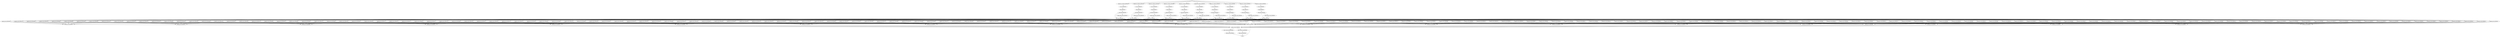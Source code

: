 strict digraph {
alignment_to_reference_ID0000001 [size=10000000];
sort_sam_ID0000002 [size=10000000];
dedup_ID0000003 [size=10000000];
add_replace_ID0000004 [size=10000000];
realign_target_creator_ID0000005 [size=10000000];
indel_realign_ID0000006 [size=10000000];
haplotype_caller_ID0000007 [size=10000000];
haplotype_caller_ID0000008 [size=10000000];
haplotype_caller_ID0000009 [size=10000000];
haplotype_caller_ID0000010 [size=10000000];
haplotype_caller_ID0000011 [size=10000000];
haplotype_caller_ID0000012 [size=10000000];
haplotype_caller_ID0000013 [size=10000000];
haplotype_caller_ID0000014 [size=10000000];
haplotype_caller_ID0000015 [size=10000000];
haplotype_caller_ID0000016 [size=10000000];
haplotype_caller_ID0000017 [size=10000000];
haplotype_caller_ID0000018 [size=10000000];
haplotype_caller_ID0000019 [size=10000000];
haplotype_caller_ID0000020 [size=10000000];
haplotype_caller_ID0000021 [size=10000000];
haplotype_caller_ID0000022 [size=10000000];
haplotype_caller_ID0000023 [size=10000000];
haplotype_caller_ID0000024 [size=10000000];
haplotype_caller_ID0000025 [size=10000000];
haplotype_caller_ID0000026 [size=10000000];
alignment_to_reference_ID0000027 [size=10000000];
sort_sam_ID0000028 [size=10000000];
dedup_ID0000029 [size=10000000];
add_replace_ID0000030 [size=10000000];
realign_target_creator_ID0000031 [size=10000000];
indel_realign_ID0000032 [size=10000000];
haplotype_caller_ID0000033 [size=10000000];
haplotype_caller_ID0000034 [size=10000000];
haplotype_caller_ID0000035 [size=10000000];
haplotype_caller_ID0000036 [size=10000000];
haplotype_caller_ID0000037 [size=10000000];
haplotype_caller_ID0000038 [size=10000000];
haplotype_caller_ID0000039 [size=10000000];
haplotype_caller_ID0000040 [size=10000000];
haplotype_caller_ID0000041 [size=10000000];
haplotype_caller_ID0000042 [size=10000000];
haplotype_caller_ID0000043 [size=10000000];
haplotype_caller_ID0000044 [size=10000000];
haplotype_caller_ID0000045 [size=10000000];
haplotype_caller_ID0000046 [size=10000000];
haplotype_caller_ID0000047 [size=10000000];
haplotype_caller_ID0000048 [size=10000000];
haplotype_caller_ID0000049 [size=10000000];
haplotype_caller_ID0000050 [size=10000000];
haplotype_caller_ID0000051 [size=10000000];
haplotype_caller_ID0000052 [size=10000000];
alignment_to_reference_ID0000053 [size=10000000];
sort_sam_ID0000054 [size=10000000];
dedup_ID0000055 [size=10000000];
add_replace_ID0000056 [size=10000000];
realign_target_creator_ID0000057 [size=10000000];
indel_realign_ID0000058 [size=10000000];
haplotype_caller_ID0000059 [size=10000000];
haplotype_caller_ID0000060 [size=10000000];
haplotype_caller_ID0000061 [size=10000000];
haplotype_caller_ID0000062 [size=10000000];
haplotype_caller_ID0000063 [size=10000000];
haplotype_caller_ID0000064 [size=10000000];
haplotype_caller_ID0000065 [size=10000000];
haplotype_caller_ID0000066 [size=10000000];
haplotype_caller_ID0000067 [size=10000000];
haplotype_caller_ID0000068 [size=10000000];
haplotype_caller_ID0000069 [size=10000000];
haplotype_caller_ID0000070 [size=10000000];
haplotype_caller_ID0000071 [size=10000000];
haplotype_caller_ID0000072 [size=10000000];
haplotype_caller_ID0000073 [size=10000000];
haplotype_caller_ID0000074 [size=10000000];
haplotype_caller_ID0000075 [size=10000000];
haplotype_caller_ID0000076 [size=10000000];
haplotype_caller_ID0000077 [size=10000000];
haplotype_caller_ID0000078 [size=10000000];
alignment_to_reference_ID0000079 [size=10000000];
sort_sam_ID0000080 [size=10000000];
dedup_ID0000081 [size=10000000];
add_replace_ID0000082 [size=10000000];
realign_target_creator_ID0000083 [size=10000000];
indel_realign_ID0000084 [size=10000000];
haplotype_caller_ID0000085 [size=10000000];
haplotype_caller_ID0000086 [size=10000000];
haplotype_caller_ID0000087 [size=10000000];
haplotype_caller_ID0000088 [size=10000000];
haplotype_caller_ID0000089 [size=10000000];
haplotype_caller_ID0000090 [size=10000000];
haplotype_caller_ID0000091 [size=10000000];
haplotype_caller_ID0000092 [size=10000000];
haplotype_caller_ID0000093 [size=10000000];
haplotype_caller_ID0000094 [size=10000000];
haplotype_caller_ID0000095 [size=10000000];
haplotype_caller_ID0000096 [size=10000000];
haplotype_caller_ID0000097 [size=10000000];
haplotype_caller_ID0000098 [size=10000000];
haplotype_caller_ID0000099 [size=10000000];
haplotype_caller_ID0000100 [size=10000000];
haplotype_caller_ID0000101 [size=10000000];
haplotype_caller_ID0000102 [size=10000000];
haplotype_caller_ID0000103 [size=10000000];
haplotype_caller_ID0000104 [size=10000000];
alignment_to_reference_ID0000105 [size=10000000];
sort_sam_ID0000106 [size=10000000];
dedup_ID0000107 [size=10000000];
add_replace_ID0000108 [size=10000000];
realign_target_creator_ID0000109 [size=10000000];
indel_realign_ID0000110 [size=10000000];
haplotype_caller_ID0000111 [size=10000000];
haplotype_caller_ID0000112 [size=10000000];
haplotype_caller_ID0000113 [size=10000000];
haplotype_caller_ID0000114 [size=10000000];
haplotype_caller_ID0000115 [size=10000000];
haplotype_caller_ID0000116 [size=10000000];
haplotype_caller_ID0000117 [size=10000000];
haplotype_caller_ID0000118 [size=10000000];
haplotype_caller_ID0000119 [size=10000000];
haplotype_caller_ID0000120 [size=10000000];
haplotype_caller_ID0000121 [size=10000000];
haplotype_caller_ID0000122 [size=10000000];
haplotype_caller_ID0000123 [size=10000000];
haplotype_caller_ID0000124 [size=10000000];
haplotype_caller_ID0000125 [size=10000000];
haplotype_caller_ID0000126 [size=10000000];
haplotype_caller_ID0000127 [size=10000000];
haplotype_caller_ID0000128 [size=10000000];
haplotype_caller_ID0000129 [size=10000000];
haplotype_caller_ID0000130 [size=10000000];
alignment_to_reference_ID0000131 [size=10000000];
sort_sam_ID0000132 [size=10000000];
dedup_ID0000133 [size=10000000];
add_replace_ID0000134 [size=10000000];
realign_target_creator_ID0000135 [size=10000000];
indel_realign_ID0000136 [size=10000000];
haplotype_caller_ID0000137 [size=10000000];
haplotype_caller_ID0000138 [size=10000000];
haplotype_caller_ID0000139 [size=10000000];
haplotype_caller_ID0000140 [size=10000000];
haplotype_caller_ID0000141 [size=10000000];
haplotype_caller_ID0000142 [size=10000000];
haplotype_caller_ID0000143 [size=10000000];
haplotype_caller_ID0000144 [size=10000000];
haplotype_caller_ID0000145 [size=10000000];
haplotype_caller_ID0000146 [size=10000000];
haplotype_caller_ID0000147 [size=10000000];
haplotype_caller_ID0000148 [size=10000000];
haplotype_caller_ID0000149 [size=10000000];
haplotype_caller_ID0000150 [size=10000000];
haplotype_caller_ID0000151 [size=10000000];
haplotype_caller_ID0000152 [size=10000000];
haplotype_caller_ID0000153 [size=10000000];
haplotype_caller_ID0000154 [size=10000000];
haplotype_caller_ID0000155 [size=10000000];
haplotype_caller_ID0000156 [size=10000000];
alignment_to_reference_ID0000157 [size=10000000];
sort_sam_ID0000158 [size=10000000];
dedup_ID0000159 [size=10000000];
add_replace_ID0000160 [size=10000000];
realign_target_creator_ID0000161 [size=10000000];
indel_realign_ID0000162 [size=10000000];
haplotype_caller_ID0000163 [size=10000000];
haplotype_caller_ID0000164 [size=10000000];
haplotype_caller_ID0000165 [size=10000000];
haplotype_caller_ID0000166 [size=10000000];
haplotype_caller_ID0000167 [size=10000000];
haplotype_caller_ID0000168 [size=10000000];
haplotype_caller_ID0000169 [size=10000000];
haplotype_caller_ID0000170 [size=10000000];
haplotype_caller_ID0000171 [size=10000000];
haplotype_caller_ID0000172 [size=10000000];
haplotype_caller_ID0000173 [size=10000000];
haplotype_caller_ID0000174 [size=10000000];
haplotype_caller_ID0000175 [size=10000000];
haplotype_caller_ID0000176 [size=10000000];
haplotype_caller_ID0000177 [size=10000000];
haplotype_caller_ID0000178 [size=10000000];
haplotype_caller_ID0000179 [size=10000000];
haplotype_caller_ID0000180 [size=10000000];
haplotype_caller_ID0000181 [size=10000000];
haplotype_caller_ID0000182 [size=10000000];
alignment_to_reference_ID0000183 [size=10000000];
sort_sam_ID0000184 [size=10000000];
dedup_ID0000185 [size=10000000];
add_replace_ID0000186 [size=10000000];
realign_target_creator_ID0000187 [size=10000000];
indel_realign_ID0000188 [size=10000000];
haplotype_caller_ID0000189 [size=10000000];
haplotype_caller_ID0000190 [size=10000000];
haplotype_caller_ID0000191 [size=10000000];
haplotype_caller_ID0000192 [size=10000000];
haplotype_caller_ID0000193 [size=10000000];
haplotype_caller_ID0000194 [size=10000000];
haplotype_caller_ID0000195 [size=10000000];
haplotype_caller_ID0000196 [size=10000000];
haplotype_caller_ID0000197 [size=10000000];
haplotype_caller_ID0000198 [size=10000000];
haplotype_caller_ID0000199 [size=10000000];
haplotype_caller_ID0000200 [size=10000000];
haplotype_caller_ID0000201 [size=10000000];
haplotype_caller_ID0000202 [size=10000000];
haplotype_caller_ID0000203 [size=10000000];
haplotype_caller_ID0000204 [size=10000000];
haplotype_caller_ID0000205 [size=10000000];
haplotype_caller_ID0000206 [size=10000000];
haplotype_caller_ID0000207 [size=10000000];
haplotype_caller_ID0000208 [size=10000000];
alignment_to_reference_ID0000209 [size=10000000];
sort_sam_ID0000210 [size=10000000];
dedup_ID0000211 [size=10000000];
add_replace_ID0000212 [size=10000000];
realign_target_creator_ID0000213 [size=10000000];
indel_realign_ID0000214 [size=10000000];
haplotype_caller_ID0000215 [size=10000000];
haplotype_caller_ID0000216 [size=10000000];
haplotype_caller_ID0000217 [size=10000000];
haplotype_caller_ID0000218 [size=10000000];
haplotype_caller_ID0000219 [size=10000000];
haplotype_caller_ID0000220 [size=10000000];
haplotype_caller_ID0000221 [size=10000000];
haplotype_caller_ID0000222 [size=10000000];
haplotype_caller_ID0000223 [size=10000000];
haplotype_caller_ID0000224 [size=10000000];
haplotype_caller_ID0000225 [size=10000000];
haplotype_caller_ID0000226 [size=10000000];
haplotype_caller_ID0000227 [size=10000000];
haplotype_caller_ID0000228 [size=10000000];
haplotype_caller_ID0000229 [size=10000000];
haplotype_caller_ID0000230 [size=10000000];
haplotype_caller_ID0000231 [size=10000000];
haplotype_caller_ID0000232 [size=10000000];
haplotype_caller_ID0000233 [size=10000000];
haplotype_caller_ID0000234 [size=10000000];
alignment_to_reference_ID0000235 [size=10000000];
sort_sam_ID0000236 [size=10000000];
dedup_ID0000237 [size=10000000];
add_replace_ID0000238 [size=10000000];
realign_target_creator_ID0000239 [size=10000000];
indel_realign_ID0000240 [size=10000000];
haplotype_caller_ID0000241 [size=10000000];
haplotype_caller_ID0000242 [size=10000000];
haplotype_caller_ID0000243 [size=10000000];
haplotype_caller_ID0000244 [size=10000000];
haplotype_caller_ID0000245 [size=10000000];
haplotype_caller_ID0000246 [size=10000000];
haplotype_caller_ID0000247 [size=10000000];
haplotype_caller_ID0000248 [size=10000000];
haplotype_caller_ID0000249 [size=10000000];
haplotype_caller_ID0000250 [size=10000000];
haplotype_caller_ID0000251 [size=10000000];
haplotype_caller_ID0000252 [size=10000000];
haplotype_caller_ID0000253 [size=10000000];
haplotype_caller_ID0000254 [size=10000000];
haplotype_caller_ID0000255 [size=10000000];
haplotype_caller_ID0000256 [size=10000000];
haplotype_caller_ID0000257 [size=10000000];
haplotype_caller_ID0000258 [size=10000000];
haplotype_caller_ID0000259 [size=10000000];
haplotype_caller_ID0000260 [size=10000000];
merge_gcvf_ID0000261 [size=10000000];
genotype_gvcfs_ID0000262 [size=10000000];
genotype_gvcfs_ID0000263 [size=10000000];
genotype_gvcfs_ID0000264 [size=10000000];
genotype_gvcfs_ID0000265 [size=10000000];
genotype_gvcfs_ID0000266 [size=10000000];
genotype_gvcfs_ID0000267 [size=10000000];
genotype_gvcfs_ID0000268 [size=10000000];
genotype_gvcfs_ID0000269 [size=10000000];
genotype_gvcfs_ID0000270 [size=10000000];
genotype_gvcfs_ID0000271 [size=10000000];
genotype_gvcfs_ID0000272 [size=10000000];
genotype_gvcfs_ID0000273 [size=10000000];
genotype_gvcfs_ID0000274 [size=10000000];
genotype_gvcfs_ID0000275 [size=10000000];
genotype_gvcfs_ID0000276 [size=10000000];
genotype_gvcfs_ID0000277 [size=10000000];
genotype_gvcfs_ID0000278 [size=10000000];
genotype_gvcfs_ID0000279 [size=10000000];
genotype_gvcfs_ID0000280 [size=10000000];
genotype_gvcfs_ID0000281 [size=10000000];
combine_variants_ID0000282 [size=10000000];
select_variants_snp_ID0000283 [size=10000000];
filtering_snp_ID0000284 [size=10000000];
select_variants_indel_ID0000285 [size=10000000];
filtering_indel_ID0000286 [size=10000000];
root [size=2];
end [size=2];
alignment_to_reference_ID0000001 -> sort_sam_ID0000002 [size=40000000];
sort_sam_ID0000002 -> dedup_ID0000003 [size=40000000];
dedup_ID0000003 -> add_replace_ID0000004 [size=40000000];
add_replace_ID0000004 -> realign_target_creator_ID0000005 [size=40000000];
add_replace_ID0000004 -> indel_realign_ID0000006 [size=40000000];
realign_target_creator_ID0000005 -> indel_realign_ID0000006 [size=40000000];
indel_realign_ID0000006 -> haplotype_caller_ID0000007 [size=40000000];
indel_realign_ID0000006 -> haplotype_caller_ID0000008 [size=40000000];
indel_realign_ID0000006 -> haplotype_caller_ID0000009 [size=40000000];
indel_realign_ID0000006 -> haplotype_caller_ID0000010 [size=40000000];
indel_realign_ID0000006 -> haplotype_caller_ID0000011 [size=40000000];
indel_realign_ID0000006 -> haplotype_caller_ID0000012 [size=40000000];
indel_realign_ID0000006 -> haplotype_caller_ID0000013 [size=40000000];
indel_realign_ID0000006 -> haplotype_caller_ID0000014 [size=40000000];
indel_realign_ID0000006 -> haplotype_caller_ID0000015 [size=40000000];
indel_realign_ID0000006 -> haplotype_caller_ID0000016 [size=40000000];
indel_realign_ID0000006 -> haplotype_caller_ID0000017 [size=40000000];
indel_realign_ID0000006 -> haplotype_caller_ID0000018 [size=40000000];
indel_realign_ID0000006 -> haplotype_caller_ID0000019 [size=40000000];
indel_realign_ID0000006 -> haplotype_caller_ID0000020 [size=40000000];
indel_realign_ID0000006 -> haplotype_caller_ID0000021 [size=40000000];
indel_realign_ID0000006 -> haplotype_caller_ID0000022 [size=40000000];
indel_realign_ID0000006 -> haplotype_caller_ID0000023 [size=40000000];
indel_realign_ID0000006 -> haplotype_caller_ID0000024 [size=40000000];
indel_realign_ID0000006 -> haplotype_caller_ID0000025 [size=40000000];
indel_realign_ID0000006 -> haplotype_caller_ID0000026 [size=40000000];
haplotype_caller_ID0000007 -> merge_gcvf_ID0000261 [size=40000000];
haplotype_caller_ID0000007 -> genotype_gvcfs_ID0000262 [size=40000000];
haplotype_caller_ID0000008 -> merge_gcvf_ID0000261 [size=40000000];
haplotype_caller_ID0000008 -> genotype_gvcfs_ID0000263 [size=40000000];
haplotype_caller_ID0000009 -> merge_gcvf_ID0000261 [size=40000000];
haplotype_caller_ID0000009 -> genotype_gvcfs_ID0000264 [size=40000000];
haplotype_caller_ID0000010 -> merge_gcvf_ID0000261 [size=40000000];
haplotype_caller_ID0000010 -> genotype_gvcfs_ID0000265 [size=40000000];
haplotype_caller_ID0000011 -> merge_gcvf_ID0000261 [size=40000000];
haplotype_caller_ID0000011 -> genotype_gvcfs_ID0000266 [size=40000000];
haplotype_caller_ID0000012 -> merge_gcvf_ID0000261 [size=40000000];
haplotype_caller_ID0000012 -> genotype_gvcfs_ID0000267 [size=40000000];
haplotype_caller_ID0000013 -> merge_gcvf_ID0000261 [size=40000000];
haplotype_caller_ID0000013 -> genotype_gvcfs_ID0000268 [size=40000000];
haplotype_caller_ID0000014 -> merge_gcvf_ID0000261 [size=40000000];
haplotype_caller_ID0000014 -> genotype_gvcfs_ID0000269 [size=40000000];
haplotype_caller_ID0000015 -> merge_gcvf_ID0000261 [size=40000000];
haplotype_caller_ID0000015 -> genotype_gvcfs_ID0000270 [size=40000000];
haplotype_caller_ID0000016 -> merge_gcvf_ID0000261 [size=40000000];
haplotype_caller_ID0000016 -> genotype_gvcfs_ID0000271 [size=40000000];
haplotype_caller_ID0000017 -> merge_gcvf_ID0000261 [size=40000000];
haplotype_caller_ID0000017 -> genotype_gvcfs_ID0000272 [size=40000000];
haplotype_caller_ID0000018 -> merge_gcvf_ID0000261 [size=40000000];
haplotype_caller_ID0000018 -> genotype_gvcfs_ID0000273 [size=40000000];
haplotype_caller_ID0000019 -> merge_gcvf_ID0000261 [size=40000000];
haplotype_caller_ID0000019 -> genotype_gvcfs_ID0000274 [size=40000000];
haplotype_caller_ID0000020 -> merge_gcvf_ID0000261 [size=40000000];
haplotype_caller_ID0000020 -> genotype_gvcfs_ID0000275 [size=40000000];
haplotype_caller_ID0000021 -> merge_gcvf_ID0000261 [size=40000000];
haplotype_caller_ID0000021 -> genotype_gvcfs_ID0000276 [size=40000000];
haplotype_caller_ID0000022 -> merge_gcvf_ID0000261 [size=40000000];
haplotype_caller_ID0000022 -> genotype_gvcfs_ID0000277 [size=40000000];
haplotype_caller_ID0000023 -> merge_gcvf_ID0000261 [size=40000000];
haplotype_caller_ID0000023 -> genotype_gvcfs_ID0000278 [size=40000000];
haplotype_caller_ID0000024 -> merge_gcvf_ID0000261 [size=40000000];
haplotype_caller_ID0000024 -> genotype_gvcfs_ID0000279 [size=40000000];
haplotype_caller_ID0000025 -> merge_gcvf_ID0000261 [size=40000000];
haplotype_caller_ID0000025 -> genotype_gvcfs_ID0000280 [size=40000000];
haplotype_caller_ID0000026 -> merge_gcvf_ID0000261 [size=40000000];
haplotype_caller_ID0000026 -> genotype_gvcfs_ID0000281 [size=40000000];
alignment_to_reference_ID0000027 -> sort_sam_ID0000028 [size=40000000];
sort_sam_ID0000028 -> dedup_ID0000029 [size=40000000];
dedup_ID0000029 -> add_replace_ID0000030 [size=40000000];
add_replace_ID0000030 -> realign_target_creator_ID0000031 [size=40000000];
add_replace_ID0000030 -> indel_realign_ID0000032 [size=40000000];
realign_target_creator_ID0000031 -> indel_realign_ID0000032 [size=40000000];
indel_realign_ID0000032 -> haplotype_caller_ID0000033 [size=40000000];
indel_realign_ID0000032 -> haplotype_caller_ID0000034 [size=40000000];
indel_realign_ID0000032 -> haplotype_caller_ID0000035 [size=40000000];
indel_realign_ID0000032 -> haplotype_caller_ID0000036 [size=40000000];
indel_realign_ID0000032 -> haplotype_caller_ID0000037 [size=40000000];
indel_realign_ID0000032 -> haplotype_caller_ID0000038 [size=40000000];
indel_realign_ID0000032 -> haplotype_caller_ID0000039 [size=40000000];
indel_realign_ID0000032 -> haplotype_caller_ID0000040 [size=40000000];
indel_realign_ID0000032 -> haplotype_caller_ID0000041 [size=40000000];
indel_realign_ID0000032 -> haplotype_caller_ID0000042 [size=40000000];
indel_realign_ID0000032 -> haplotype_caller_ID0000043 [size=40000000];
indel_realign_ID0000032 -> haplotype_caller_ID0000044 [size=40000000];
indel_realign_ID0000032 -> haplotype_caller_ID0000045 [size=40000000];
indel_realign_ID0000032 -> haplotype_caller_ID0000046 [size=40000000];
indel_realign_ID0000032 -> haplotype_caller_ID0000047 [size=40000000];
indel_realign_ID0000032 -> haplotype_caller_ID0000048 [size=40000000];
indel_realign_ID0000032 -> haplotype_caller_ID0000049 [size=40000000];
indel_realign_ID0000032 -> haplotype_caller_ID0000050 [size=40000000];
indel_realign_ID0000032 -> haplotype_caller_ID0000051 [size=40000000];
indel_realign_ID0000032 -> haplotype_caller_ID0000052 [size=40000000];
haplotype_caller_ID0000033 -> merge_gcvf_ID0000261 [size=40000000];
haplotype_caller_ID0000033 -> genotype_gvcfs_ID0000262 [size=40000000];
haplotype_caller_ID0000034 -> merge_gcvf_ID0000261 [size=40000000];
haplotype_caller_ID0000034 -> genotype_gvcfs_ID0000263 [size=40000000];
haplotype_caller_ID0000035 -> merge_gcvf_ID0000261 [size=40000000];
haplotype_caller_ID0000035 -> genotype_gvcfs_ID0000264 [size=40000000];
haplotype_caller_ID0000036 -> merge_gcvf_ID0000261 [size=40000000];
haplotype_caller_ID0000036 -> genotype_gvcfs_ID0000265 [size=40000000];
haplotype_caller_ID0000037 -> merge_gcvf_ID0000261 [size=40000000];
haplotype_caller_ID0000037 -> genotype_gvcfs_ID0000266 [size=40000000];
haplotype_caller_ID0000038 -> merge_gcvf_ID0000261 [size=40000000];
haplotype_caller_ID0000038 -> genotype_gvcfs_ID0000267 [size=40000000];
haplotype_caller_ID0000039 -> merge_gcvf_ID0000261 [size=40000000];
haplotype_caller_ID0000039 -> genotype_gvcfs_ID0000268 [size=40000000];
haplotype_caller_ID0000040 -> merge_gcvf_ID0000261 [size=40000000];
haplotype_caller_ID0000040 -> genotype_gvcfs_ID0000269 [size=40000000];
haplotype_caller_ID0000041 -> merge_gcvf_ID0000261 [size=40000000];
haplotype_caller_ID0000041 -> genotype_gvcfs_ID0000270 [size=40000000];
haplotype_caller_ID0000042 -> merge_gcvf_ID0000261 [size=40000000];
haplotype_caller_ID0000042 -> genotype_gvcfs_ID0000271 [size=40000000];
haplotype_caller_ID0000043 -> merge_gcvf_ID0000261 [size=40000000];
haplotype_caller_ID0000043 -> genotype_gvcfs_ID0000272 [size=40000000];
haplotype_caller_ID0000044 -> merge_gcvf_ID0000261 [size=40000000];
haplotype_caller_ID0000044 -> genotype_gvcfs_ID0000273 [size=40000000];
haplotype_caller_ID0000045 -> merge_gcvf_ID0000261 [size=40000000];
haplotype_caller_ID0000045 -> genotype_gvcfs_ID0000274 [size=40000000];
haplotype_caller_ID0000046 -> merge_gcvf_ID0000261 [size=40000000];
haplotype_caller_ID0000046 -> genotype_gvcfs_ID0000275 [size=40000000];
haplotype_caller_ID0000047 -> merge_gcvf_ID0000261 [size=40000000];
haplotype_caller_ID0000047 -> genotype_gvcfs_ID0000276 [size=40000000];
haplotype_caller_ID0000048 -> merge_gcvf_ID0000261 [size=40000000];
haplotype_caller_ID0000048 -> genotype_gvcfs_ID0000277 [size=40000000];
haplotype_caller_ID0000049 -> merge_gcvf_ID0000261 [size=40000000];
haplotype_caller_ID0000049 -> genotype_gvcfs_ID0000278 [size=40000000];
haplotype_caller_ID0000050 -> merge_gcvf_ID0000261 [size=40000000];
haplotype_caller_ID0000050 -> genotype_gvcfs_ID0000279 [size=40000000];
haplotype_caller_ID0000051 -> merge_gcvf_ID0000261 [size=40000000];
haplotype_caller_ID0000051 -> genotype_gvcfs_ID0000280 [size=40000000];
haplotype_caller_ID0000052 -> merge_gcvf_ID0000261 [size=40000000];
haplotype_caller_ID0000052 -> genotype_gvcfs_ID0000281 [size=40000000];
alignment_to_reference_ID0000053 -> sort_sam_ID0000054 [size=40000000];
sort_sam_ID0000054 -> dedup_ID0000055 [size=40000000];
dedup_ID0000055 -> add_replace_ID0000056 [size=40000000];
add_replace_ID0000056 -> realign_target_creator_ID0000057 [size=40000000];
add_replace_ID0000056 -> indel_realign_ID0000058 [size=40000000];
realign_target_creator_ID0000057 -> indel_realign_ID0000058 [size=40000000];
indel_realign_ID0000058 -> haplotype_caller_ID0000059 [size=40000000];
indel_realign_ID0000058 -> haplotype_caller_ID0000060 [size=40000000];
indel_realign_ID0000058 -> haplotype_caller_ID0000061 [size=40000000];
indel_realign_ID0000058 -> haplotype_caller_ID0000062 [size=40000000];
indel_realign_ID0000058 -> haplotype_caller_ID0000063 [size=40000000];
indel_realign_ID0000058 -> haplotype_caller_ID0000064 [size=40000000];
indel_realign_ID0000058 -> haplotype_caller_ID0000065 [size=40000000];
indel_realign_ID0000058 -> haplotype_caller_ID0000066 [size=40000000];
indel_realign_ID0000058 -> haplotype_caller_ID0000067 [size=40000000];
indel_realign_ID0000058 -> haplotype_caller_ID0000068 [size=40000000];
indel_realign_ID0000058 -> haplotype_caller_ID0000069 [size=40000000];
indel_realign_ID0000058 -> haplotype_caller_ID0000070 [size=40000000];
indel_realign_ID0000058 -> haplotype_caller_ID0000071 [size=40000000];
indel_realign_ID0000058 -> haplotype_caller_ID0000072 [size=40000000];
indel_realign_ID0000058 -> haplotype_caller_ID0000073 [size=40000000];
indel_realign_ID0000058 -> haplotype_caller_ID0000074 [size=40000000];
indel_realign_ID0000058 -> haplotype_caller_ID0000075 [size=40000000];
indel_realign_ID0000058 -> haplotype_caller_ID0000076 [size=40000000];
indel_realign_ID0000058 -> haplotype_caller_ID0000077 [size=40000000];
indel_realign_ID0000058 -> haplotype_caller_ID0000078 [size=40000000];
haplotype_caller_ID0000059 -> merge_gcvf_ID0000261 [size=40000000];
haplotype_caller_ID0000059 -> genotype_gvcfs_ID0000262 [size=40000000];
haplotype_caller_ID0000060 -> merge_gcvf_ID0000261 [size=40000000];
haplotype_caller_ID0000060 -> genotype_gvcfs_ID0000263 [size=40000000];
haplotype_caller_ID0000061 -> merge_gcvf_ID0000261 [size=40000000];
haplotype_caller_ID0000061 -> genotype_gvcfs_ID0000264 [size=40000000];
haplotype_caller_ID0000062 -> merge_gcvf_ID0000261 [size=40000000];
haplotype_caller_ID0000062 -> genotype_gvcfs_ID0000265 [size=40000000];
haplotype_caller_ID0000063 -> merge_gcvf_ID0000261 [size=40000000];
haplotype_caller_ID0000063 -> genotype_gvcfs_ID0000266 [size=40000000];
haplotype_caller_ID0000064 -> merge_gcvf_ID0000261 [size=40000000];
haplotype_caller_ID0000064 -> genotype_gvcfs_ID0000267 [size=40000000];
haplotype_caller_ID0000065 -> merge_gcvf_ID0000261 [size=40000000];
haplotype_caller_ID0000065 -> genotype_gvcfs_ID0000268 [size=40000000];
haplotype_caller_ID0000066 -> merge_gcvf_ID0000261 [size=40000000];
haplotype_caller_ID0000066 -> genotype_gvcfs_ID0000269 [size=40000000];
haplotype_caller_ID0000067 -> merge_gcvf_ID0000261 [size=40000000];
haplotype_caller_ID0000067 -> genotype_gvcfs_ID0000270 [size=40000000];
haplotype_caller_ID0000068 -> merge_gcvf_ID0000261 [size=40000000];
haplotype_caller_ID0000068 -> genotype_gvcfs_ID0000271 [size=40000000];
haplotype_caller_ID0000069 -> merge_gcvf_ID0000261 [size=40000000];
haplotype_caller_ID0000069 -> genotype_gvcfs_ID0000272 [size=40000000];
haplotype_caller_ID0000070 -> merge_gcvf_ID0000261 [size=40000000];
haplotype_caller_ID0000070 -> genotype_gvcfs_ID0000273 [size=40000000];
haplotype_caller_ID0000071 -> merge_gcvf_ID0000261 [size=40000000];
haplotype_caller_ID0000071 -> genotype_gvcfs_ID0000274 [size=40000000];
haplotype_caller_ID0000072 -> merge_gcvf_ID0000261 [size=40000000];
haplotype_caller_ID0000072 -> genotype_gvcfs_ID0000275 [size=40000000];
haplotype_caller_ID0000073 -> merge_gcvf_ID0000261 [size=40000000];
haplotype_caller_ID0000073 -> genotype_gvcfs_ID0000276 [size=40000000];
haplotype_caller_ID0000074 -> merge_gcvf_ID0000261 [size=40000000];
haplotype_caller_ID0000074 -> genotype_gvcfs_ID0000277 [size=40000000];
haplotype_caller_ID0000075 -> merge_gcvf_ID0000261 [size=40000000];
haplotype_caller_ID0000075 -> genotype_gvcfs_ID0000278 [size=40000000];
haplotype_caller_ID0000076 -> merge_gcvf_ID0000261 [size=40000000];
haplotype_caller_ID0000076 -> genotype_gvcfs_ID0000279 [size=40000000];
haplotype_caller_ID0000077 -> merge_gcvf_ID0000261 [size=40000000];
haplotype_caller_ID0000077 -> genotype_gvcfs_ID0000280 [size=40000000];
haplotype_caller_ID0000078 -> merge_gcvf_ID0000261 [size=40000000];
haplotype_caller_ID0000078 -> genotype_gvcfs_ID0000281 [size=40000000];
alignment_to_reference_ID0000079 -> sort_sam_ID0000080 [size=40000000];
sort_sam_ID0000080 -> dedup_ID0000081 [size=40000000];
dedup_ID0000081 -> add_replace_ID0000082 [size=40000000];
add_replace_ID0000082 -> realign_target_creator_ID0000083 [size=40000000];
add_replace_ID0000082 -> indel_realign_ID0000084 [size=40000000];
realign_target_creator_ID0000083 -> indel_realign_ID0000084 [size=40000000];
indel_realign_ID0000084 -> haplotype_caller_ID0000085 [size=40000000];
indel_realign_ID0000084 -> haplotype_caller_ID0000086 [size=40000000];
indel_realign_ID0000084 -> haplotype_caller_ID0000087 [size=40000000];
indel_realign_ID0000084 -> haplotype_caller_ID0000088 [size=40000000];
indel_realign_ID0000084 -> haplotype_caller_ID0000089 [size=40000000];
indel_realign_ID0000084 -> haplotype_caller_ID0000090 [size=40000000];
indel_realign_ID0000084 -> haplotype_caller_ID0000091 [size=40000000];
indel_realign_ID0000084 -> haplotype_caller_ID0000092 [size=40000000];
indel_realign_ID0000084 -> haplotype_caller_ID0000093 [size=40000000];
indel_realign_ID0000084 -> haplotype_caller_ID0000094 [size=40000000];
indel_realign_ID0000084 -> haplotype_caller_ID0000095 [size=40000000];
indel_realign_ID0000084 -> haplotype_caller_ID0000096 [size=40000000];
indel_realign_ID0000084 -> haplotype_caller_ID0000097 [size=40000000];
indel_realign_ID0000084 -> haplotype_caller_ID0000098 [size=40000000];
indel_realign_ID0000084 -> haplotype_caller_ID0000099 [size=40000000];
indel_realign_ID0000084 -> haplotype_caller_ID0000100 [size=40000000];
indel_realign_ID0000084 -> haplotype_caller_ID0000101 [size=40000000];
indel_realign_ID0000084 -> haplotype_caller_ID0000102 [size=40000000];
indel_realign_ID0000084 -> haplotype_caller_ID0000103 [size=40000000];
indel_realign_ID0000084 -> haplotype_caller_ID0000104 [size=40000000];
haplotype_caller_ID0000085 -> merge_gcvf_ID0000261 [size=40000000];
haplotype_caller_ID0000085 -> genotype_gvcfs_ID0000262 [size=40000000];
haplotype_caller_ID0000086 -> merge_gcvf_ID0000261 [size=40000000];
haplotype_caller_ID0000086 -> genotype_gvcfs_ID0000263 [size=40000000];
haplotype_caller_ID0000087 -> merge_gcvf_ID0000261 [size=40000000];
haplotype_caller_ID0000087 -> genotype_gvcfs_ID0000264 [size=40000000];
haplotype_caller_ID0000088 -> merge_gcvf_ID0000261 [size=40000000];
haplotype_caller_ID0000088 -> genotype_gvcfs_ID0000265 [size=40000000];
haplotype_caller_ID0000089 -> merge_gcvf_ID0000261 [size=40000000];
haplotype_caller_ID0000089 -> genotype_gvcfs_ID0000266 [size=40000000];
haplotype_caller_ID0000090 -> merge_gcvf_ID0000261 [size=40000000];
haplotype_caller_ID0000090 -> genotype_gvcfs_ID0000267 [size=40000000];
haplotype_caller_ID0000091 -> merge_gcvf_ID0000261 [size=40000000];
haplotype_caller_ID0000091 -> genotype_gvcfs_ID0000268 [size=40000000];
haplotype_caller_ID0000092 -> merge_gcvf_ID0000261 [size=40000000];
haplotype_caller_ID0000092 -> genotype_gvcfs_ID0000269 [size=40000000];
haplotype_caller_ID0000093 -> merge_gcvf_ID0000261 [size=40000000];
haplotype_caller_ID0000093 -> genotype_gvcfs_ID0000270 [size=40000000];
haplotype_caller_ID0000094 -> merge_gcvf_ID0000261 [size=40000000];
haplotype_caller_ID0000094 -> genotype_gvcfs_ID0000271 [size=40000000];
haplotype_caller_ID0000095 -> merge_gcvf_ID0000261 [size=40000000];
haplotype_caller_ID0000095 -> genotype_gvcfs_ID0000272 [size=40000000];
haplotype_caller_ID0000096 -> merge_gcvf_ID0000261 [size=40000000];
haplotype_caller_ID0000096 -> genotype_gvcfs_ID0000273 [size=40000000];
haplotype_caller_ID0000097 -> merge_gcvf_ID0000261 [size=40000000];
haplotype_caller_ID0000097 -> genotype_gvcfs_ID0000274 [size=40000000];
haplotype_caller_ID0000098 -> merge_gcvf_ID0000261 [size=40000000];
haplotype_caller_ID0000098 -> genotype_gvcfs_ID0000275 [size=40000000];
haplotype_caller_ID0000099 -> merge_gcvf_ID0000261 [size=40000000];
haplotype_caller_ID0000099 -> genotype_gvcfs_ID0000276 [size=40000000];
haplotype_caller_ID0000100 -> merge_gcvf_ID0000261 [size=40000000];
haplotype_caller_ID0000100 -> genotype_gvcfs_ID0000277 [size=40000000];
haplotype_caller_ID0000101 -> merge_gcvf_ID0000261 [size=40000000];
haplotype_caller_ID0000101 -> genotype_gvcfs_ID0000278 [size=40000000];
haplotype_caller_ID0000102 -> merge_gcvf_ID0000261 [size=40000000];
haplotype_caller_ID0000102 -> genotype_gvcfs_ID0000279 [size=40000000];
haplotype_caller_ID0000103 -> merge_gcvf_ID0000261 [size=40000000];
haplotype_caller_ID0000103 -> genotype_gvcfs_ID0000280 [size=40000000];
haplotype_caller_ID0000104 -> merge_gcvf_ID0000261 [size=40000000];
haplotype_caller_ID0000104 -> genotype_gvcfs_ID0000281 [size=40000000];
alignment_to_reference_ID0000105 -> sort_sam_ID0000106 [size=40000000];
sort_sam_ID0000106 -> dedup_ID0000107 [size=40000000];
dedup_ID0000107 -> add_replace_ID0000108 [size=40000000];
add_replace_ID0000108 -> realign_target_creator_ID0000109 [size=40000000];
add_replace_ID0000108 -> indel_realign_ID0000110 [size=40000000];
realign_target_creator_ID0000109 -> indel_realign_ID0000110 [size=40000000];
indel_realign_ID0000110 -> haplotype_caller_ID0000111 [size=40000000];
indel_realign_ID0000110 -> haplotype_caller_ID0000112 [size=40000000];
indel_realign_ID0000110 -> haplotype_caller_ID0000113 [size=40000000];
indel_realign_ID0000110 -> haplotype_caller_ID0000114 [size=40000000];
indel_realign_ID0000110 -> haplotype_caller_ID0000115 [size=40000000];
indel_realign_ID0000110 -> haplotype_caller_ID0000116 [size=40000000];
indel_realign_ID0000110 -> haplotype_caller_ID0000117 [size=40000000];
indel_realign_ID0000110 -> haplotype_caller_ID0000118 [size=40000000];
indel_realign_ID0000110 -> haplotype_caller_ID0000119 [size=40000000];
indel_realign_ID0000110 -> haplotype_caller_ID0000120 [size=40000000];
indel_realign_ID0000110 -> haplotype_caller_ID0000121 [size=40000000];
indel_realign_ID0000110 -> haplotype_caller_ID0000122 [size=40000000];
indel_realign_ID0000110 -> haplotype_caller_ID0000123 [size=40000000];
indel_realign_ID0000110 -> haplotype_caller_ID0000124 [size=40000000];
indel_realign_ID0000110 -> haplotype_caller_ID0000125 [size=40000000];
indel_realign_ID0000110 -> haplotype_caller_ID0000126 [size=40000000];
indel_realign_ID0000110 -> haplotype_caller_ID0000127 [size=40000000];
indel_realign_ID0000110 -> haplotype_caller_ID0000128 [size=40000000];
indel_realign_ID0000110 -> haplotype_caller_ID0000129 [size=40000000];
indel_realign_ID0000110 -> haplotype_caller_ID0000130 [size=40000000];
haplotype_caller_ID0000111 -> merge_gcvf_ID0000261 [size=40000000];
haplotype_caller_ID0000111 -> genotype_gvcfs_ID0000262 [size=40000000];
haplotype_caller_ID0000112 -> merge_gcvf_ID0000261 [size=40000000];
haplotype_caller_ID0000112 -> genotype_gvcfs_ID0000263 [size=40000000];
haplotype_caller_ID0000113 -> merge_gcvf_ID0000261 [size=40000000];
haplotype_caller_ID0000113 -> genotype_gvcfs_ID0000264 [size=40000000];
haplotype_caller_ID0000114 -> merge_gcvf_ID0000261 [size=40000000];
haplotype_caller_ID0000114 -> genotype_gvcfs_ID0000265 [size=40000000];
haplotype_caller_ID0000115 -> merge_gcvf_ID0000261 [size=40000000];
haplotype_caller_ID0000115 -> genotype_gvcfs_ID0000266 [size=40000000];
haplotype_caller_ID0000116 -> merge_gcvf_ID0000261 [size=40000000];
haplotype_caller_ID0000116 -> genotype_gvcfs_ID0000267 [size=40000000];
haplotype_caller_ID0000117 -> merge_gcvf_ID0000261 [size=40000000];
haplotype_caller_ID0000117 -> genotype_gvcfs_ID0000268 [size=40000000];
haplotype_caller_ID0000118 -> merge_gcvf_ID0000261 [size=40000000];
haplotype_caller_ID0000118 -> genotype_gvcfs_ID0000269 [size=40000000];
haplotype_caller_ID0000119 -> merge_gcvf_ID0000261 [size=40000000];
haplotype_caller_ID0000119 -> genotype_gvcfs_ID0000270 [size=40000000];
haplotype_caller_ID0000120 -> merge_gcvf_ID0000261 [size=40000000];
haplotype_caller_ID0000120 -> genotype_gvcfs_ID0000271 [size=40000000];
haplotype_caller_ID0000121 -> merge_gcvf_ID0000261 [size=40000000];
haplotype_caller_ID0000121 -> genotype_gvcfs_ID0000272 [size=40000000];
haplotype_caller_ID0000122 -> merge_gcvf_ID0000261 [size=40000000];
haplotype_caller_ID0000122 -> genotype_gvcfs_ID0000273 [size=40000000];
haplotype_caller_ID0000123 -> merge_gcvf_ID0000261 [size=40000000];
haplotype_caller_ID0000123 -> genotype_gvcfs_ID0000274 [size=40000000];
haplotype_caller_ID0000124 -> merge_gcvf_ID0000261 [size=40000000];
haplotype_caller_ID0000124 -> genotype_gvcfs_ID0000275 [size=40000000];
haplotype_caller_ID0000125 -> merge_gcvf_ID0000261 [size=40000000];
haplotype_caller_ID0000125 -> genotype_gvcfs_ID0000276 [size=40000000];
haplotype_caller_ID0000126 -> merge_gcvf_ID0000261 [size=40000000];
haplotype_caller_ID0000126 -> genotype_gvcfs_ID0000277 [size=40000000];
haplotype_caller_ID0000127 -> merge_gcvf_ID0000261 [size=40000000];
haplotype_caller_ID0000127 -> genotype_gvcfs_ID0000278 [size=40000000];
haplotype_caller_ID0000128 -> merge_gcvf_ID0000261 [size=40000000];
haplotype_caller_ID0000128 -> genotype_gvcfs_ID0000279 [size=40000000];
haplotype_caller_ID0000129 -> merge_gcvf_ID0000261 [size=40000000];
haplotype_caller_ID0000129 -> genotype_gvcfs_ID0000280 [size=40000000];
haplotype_caller_ID0000130 -> merge_gcvf_ID0000261 [size=40000000];
haplotype_caller_ID0000130 -> genotype_gvcfs_ID0000281 [size=40000000];
alignment_to_reference_ID0000131 -> sort_sam_ID0000132 [size=40000000];
sort_sam_ID0000132 -> dedup_ID0000133 [size=40000000];
dedup_ID0000133 -> add_replace_ID0000134 [size=40000000];
add_replace_ID0000134 -> realign_target_creator_ID0000135 [size=40000000];
add_replace_ID0000134 -> indel_realign_ID0000136 [size=40000000];
realign_target_creator_ID0000135 -> indel_realign_ID0000136 [size=40000000];
indel_realign_ID0000136 -> haplotype_caller_ID0000137 [size=40000000];
indel_realign_ID0000136 -> haplotype_caller_ID0000138 [size=40000000];
indel_realign_ID0000136 -> haplotype_caller_ID0000139 [size=40000000];
indel_realign_ID0000136 -> haplotype_caller_ID0000140 [size=40000000];
indel_realign_ID0000136 -> haplotype_caller_ID0000141 [size=40000000];
indel_realign_ID0000136 -> haplotype_caller_ID0000142 [size=40000000];
indel_realign_ID0000136 -> haplotype_caller_ID0000143 [size=40000000];
indel_realign_ID0000136 -> haplotype_caller_ID0000144 [size=40000000];
indel_realign_ID0000136 -> haplotype_caller_ID0000145 [size=40000000];
indel_realign_ID0000136 -> haplotype_caller_ID0000146 [size=40000000];
indel_realign_ID0000136 -> haplotype_caller_ID0000147 [size=40000000];
indel_realign_ID0000136 -> haplotype_caller_ID0000148 [size=40000000];
indel_realign_ID0000136 -> haplotype_caller_ID0000149 [size=40000000];
indel_realign_ID0000136 -> haplotype_caller_ID0000150 [size=40000000];
indel_realign_ID0000136 -> haplotype_caller_ID0000151 [size=40000000];
indel_realign_ID0000136 -> haplotype_caller_ID0000152 [size=40000000];
indel_realign_ID0000136 -> haplotype_caller_ID0000153 [size=40000000];
indel_realign_ID0000136 -> haplotype_caller_ID0000154 [size=40000000];
indel_realign_ID0000136 -> haplotype_caller_ID0000155 [size=40000000];
indel_realign_ID0000136 -> haplotype_caller_ID0000156 [size=40000000];
haplotype_caller_ID0000137 -> merge_gcvf_ID0000261 [size=40000000];
haplotype_caller_ID0000137 -> genotype_gvcfs_ID0000262 [size=40000000];
haplotype_caller_ID0000138 -> merge_gcvf_ID0000261 [size=40000000];
haplotype_caller_ID0000138 -> genotype_gvcfs_ID0000263 [size=40000000];
haplotype_caller_ID0000139 -> merge_gcvf_ID0000261 [size=40000000];
haplotype_caller_ID0000139 -> genotype_gvcfs_ID0000264 [size=40000000];
haplotype_caller_ID0000140 -> merge_gcvf_ID0000261 [size=40000000];
haplotype_caller_ID0000140 -> genotype_gvcfs_ID0000265 [size=40000000];
haplotype_caller_ID0000141 -> merge_gcvf_ID0000261 [size=40000000];
haplotype_caller_ID0000141 -> genotype_gvcfs_ID0000266 [size=40000000];
haplotype_caller_ID0000142 -> merge_gcvf_ID0000261 [size=40000000];
haplotype_caller_ID0000142 -> genotype_gvcfs_ID0000267 [size=40000000];
haplotype_caller_ID0000143 -> merge_gcvf_ID0000261 [size=40000000];
haplotype_caller_ID0000143 -> genotype_gvcfs_ID0000268 [size=40000000];
haplotype_caller_ID0000144 -> merge_gcvf_ID0000261 [size=40000000];
haplotype_caller_ID0000144 -> genotype_gvcfs_ID0000269 [size=40000000];
haplotype_caller_ID0000145 -> merge_gcvf_ID0000261 [size=40000000];
haplotype_caller_ID0000145 -> genotype_gvcfs_ID0000270 [size=40000000];
haplotype_caller_ID0000146 -> merge_gcvf_ID0000261 [size=40000000];
haplotype_caller_ID0000146 -> genotype_gvcfs_ID0000271 [size=40000000];
haplotype_caller_ID0000147 -> merge_gcvf_ID0000261 [size=40000000];
haplotype_caller_ID0000147 -> genotype_gvcfs_ID0000272 [size=40000000];
haplotype_caller_ID0000148 -> merge_gcvf_ID0000261 [size=40000000];
haplotype_caller_ID0000148 -> genotype_gvcfs_ID0000273 [size=40000000];
haplotype_caller_ID0000149 -> merge_gcvf_ID0000261 [size=40000000];
haplotype_caller_ID0000149 -> genotype_gvcfs_ID0000274 [size=40000000];
haplotype_caller_ID0000150 -> merge_gcvf_ID0000261 [size=40000000];
haplotype_caller_ID0000150 -> genotype_gvcfs_ID0000275 [size=40000000];
haplotype_caller_ID0000151 -> merge_gcvf_ID0000261 [size=40000000];
haplotype_caller_ID0000151 -> genotype_gvcfs_ID0000276 [size=40000000];
haplotype_caller_ID0000152 -> merge_gcvf_ID0000261 [size=40000000];
haplotype_caller_ID0000152 -> genotype_gvcfs_ID0000277 [size=40000000];
haplotype_caller_ID0000153 -> merge_gcvf_ID0000261 [size=40000000];
haplotype_caller_ID0000153 -> genotype_gvcfs_ID0000278 [size=40000000];
haplotype_caller_ID0000154 -> merge_gcvf_ID0000261 [size=40000000];
haplotype_caller_ID0000154 -> genotype_gvcfs_ID0000279 [size=40000000];
haplotype_caller_ID0000155 -> merge_gcvf_ID0000261 [size=40000000];
haplotype_caller_ID0000155 -> genotype_gvcfs_ID0000280 [size=40000000];
haplotype_caller_ID0000156 -> merge_gcvf_ID0000261 [size=40000000];
haplotype_caller_ID0000156 -> genotype_gvcfs_ID0000281 [size=40000000];
alignment_to_reference_ID0000157 -> sort_sam_ID0000158 [size=40000000];
sort_sam_ID0000158 -> dedup_ID0000159 [size=40000000];
dedup_ID0000159 -> add_replace_ID0000160 [size=40000000];
add_replace_ID0000160 -> realign_target_creator_ID0000161 [size=40000000];
add_replace_ID0000160 -> indel_realign_ID0000162 [size=40000000];
realign_target_creator_ID0000161 -> indel_realign_ID0000162 [size=40000000];
indel_realign_ID0000162 -> haplotype_caller_ID0000163 [size=40000000];
indel_realign_ID0000162 -> haplotype_caller_ID0000164 [size=40000000];
indel_realign_ID0000162 -> haplotype_caller_ID0000165 [size=40000000];
indel_realign_ID0000162 -> haplotype_caller_ID0000166 [size=40000000];
indel_realign_ID0000162 -> haplotype_caller_ID0000167 [size=40000000];
indel_realign_ID0000162 -> haplotype_caller_ID0000168 [size=40000000];
indel_realign_ID0000162 -> haplotype_caller_ID0000169 [size=40000000];
indel_realign_ID0000162 -> haplotype_caller_ID0000170 [size=40000000];
indel_realign_ID0000162 -> haplotype_caller_ID0000171 [size=40000000];
indel_realign_ID0000162 -> haplotype_caller_ID0000172 [size=40000000];
indel_realign_ID0000162 -> haplotype_caller_ID0000173 [size=40000000];
indel_realign_ID0000162 -> haplotype_caller_ID0000174 [size=40000000];
indel_realign_ID0000162 -> haplotype_caller_ID0000175 [size=40000000];
indel_realign_ID0000162 -> haplotype_caller_ID0000176 [size=40000000];
indel_realign_ID0000162 -> haplotype_caller_ID0000177 [size=40000000];
indel_realign_ID0000162 -> haplotype_caller_ID0000178 [size=40000000];
indel_realign_ID0000162 -> haplotype_caller_ID0000179 [size=40000000];
indel_realign_ID0000162 -> haplotype_caller_ID0000180 [size=40000000];
indel_realign_ID0000162 -> haplotype_caller_ID0000181 [size=40000000];
indel_realign_ID0000162 -> haplotype_caller_ID0000182 [size=40000000];
haplotype_caller_ID0000163 -> merge_gcvf_ID0000261 [size=40000000];
haplotype_caller_ID0000163 -> genotype_gvcfs_ID0000262 [size=40000000];
haplotype_caller_ID0000164 -> merge_gcvf_ID0000261 [size=40000000];
haplotype_caller_ID0000164 -> genotype_gvcfs_ID0000263 [size=40000000];
haplotype_caller_ID0000165 -> merge_gcvf_ID0000261 [size=40000000];
haplotype_caller_ID0000165 -> genotype_gvcfs_ID0000264 [size=40000000];
haplotype_caller_ID0000166 -> merge_gcvf_ID0000261 [size=40000000];
haplotype_caller_ID0000166 -> genotype_gvcfs_ID0000265 [size=40000000];
haplotype_caller_ID0000167 -> merge_gcvf_ID0000261 [size=40000000];
haplotype_caller_ID0000167 -> genotype_gvcfs_ID0000266 [size=40000000];
haplotype_caller_ID0000168 -> merge_gcvf_ID0000261 [size=40000000];
haplotype_caller_ID0000168 -> genotype_gvcfs_ID0000267 [size=40000000];
haplotype_caller_ID0000169 -> merge_gcvf_ID0000261 [size=40000000];
haplotype_caller_ID0000169 -> genotype_gvcfs_ID0000268 [size=40000000];
haplotype_caller_ID0000170 -> merge_gcvf_ID0000261 [size=40000000];
haplotype_caller_ID0000170 -> genotype_gvcfs_ID0000269 [size=40000000];
haplotype_caller_ID0000171 -> merge_gcvf_ID0000261 [size=40000000];
haplotype_caller_ID0000171 -> genotype_gvcfs_ID0000270 [size=40000000];
haplotype_caller_ID0000172 -> merge_gcvf_ID0000261 [size=40000000];
haplotype_caller_ID0000172 -> genotype_gvcfs_ID0000271 [size=40000000];
haplotype_caller_ID0000173 -> merge_gcvf_ID0000261 [size=40000000];
haplotype_caller_ID0000173 -> genotype_gvcfs_ID0000272 [size=40000000];
haplotype_caller_ID0000174 -> merge_gcvf_ID0000261 [size=40000000];
haplotype_caller_ID0000174 -> genotype_gvcfs_ID0000273 [size=40000000];
haplotype_caller_ID0000175 -> merge_gcvf_ID0000261 [size=40000000];
haplotype_caller_ID0000175 -> genotype_gvcfs_ID0000274 [size=40000000];
haplotype_caller_ID0000176 -> merge_gcvf_ID0000261 [size=40000000];
haplotype_caller_ID0000176 -> genotype_gvcfs_ID0000275 [size=40000000];
haplotype_caller_ID0000177 -> merge_gcvf_ID0000261 [size=40000000];
haplotype_caller_ID0000177 -> genotype_gvcfs_ID0000276 [size=40000000];
haplotype_caller_ID0000178 -> merge_gcvf_ID0000261 [size=40000000];
haplotype_caller_ID0000178 -> genotype_gvcfs_ID0000277 [size=40000000];
haplotype_caller_ID0000179 -> merge_gcvf_ID0000261 [size=40000000];
haplotype_caller_ID0000179 -> genotype_gvcfs_ID0000278 [size=40000000];
haplotype_caller_ID0000180 -> merge_gcvf_ID0000261 [size=40000000];
haplotype_caller_ID0000180 -> genotype_gvcfs_ID0000279 [size=40000000];
haplotype_caller_ID0000181 -> merge_gcvf_ID0000261 [size=40000000];
haplotype_caller_ID0000181 -> genotype_gvcfs_ID0000280 [size=40000000];
haplotype_caller_ID0000182 -> merge_gcvf_ID0000261 [size=40000000];
haplotype_caller_ID0000182 -> genotype_gvcfs_ID0000281 [size=40000000];
alignment_to_reference_ID0000183 -> sort_sam_ID0000184 [size=40000000];
sort_sam_ID0000184 -> dedup_ID0000185 [size=40000000];
dedup_ID0000185 -> add_replace_ID0000186 [size=40000000];
add_replace_ID0000186 -> realign_target_creator_ID0000187 [size=40000000];
add_replace_ID0000186 -> indel_realign_ID0000188 [size=40000000];
realign_target_creator_ID0000187 -> indel_realign_ID0000188 [size=40000000];
indel_realign_ID0000188 -> haplotype_caller_ID0000189 [size=40000000];
indel_realign_ID0000188 -> haplotype_caller_ID0000190 [size=40000000];
indel_realign_ID0000188 -> haplotype_caller_ID0000191 [size=40000000];
indel_realign_ID0000188 -> haplotype_caller_ID0000192 [size=40000000];
indel_realign_ID0000188 -> haplotype_caller_ID0000193 [size=40000000];
indel_realign_ID0000188 -> haplotype_caller_ID0000194 [size=40000000];
indel_realign_ID0000188 -> haplotype_caller_ID0000195 [size=40000000];
indel_realign_ID0000188 -> haplotype_caller_ID0000196 [size=40000000];
indel_realign_ID0000188 -> haplotype_caller_ID0000197 [size=40000000];
indel_realign_ID0000188 -> haplotype_caller_ID0000198 [size=40000000];
indel_realign_ID0000188 -> haplotype_caller_ID0000199 [size=40000000];
indel_realign_ID0000188 -> haplotype_caller_ID0000200 [size=40000000];
indel_realign_ID0000188 -> haplotype_caller_ID0000201 [size=40000000];
indel_realign_ID0000188 -> haplotype_caller_ID0000202 [size=40000000];
indel_realign_ID0000188 -> haplotype_caller_ID0000203 [size=40000000];
indel_realign_ID0000188 -> haplotype_caller_ID0000204 [size=40000000];
indel_realign_ID0000188 -> haplotype_caller_ID0000205 [size=40000000];
indel_realign_ID0000188 -> haplotype_caller_ID0000206 [size=40000000];
indel_realign_ID0000188 -> haplotype_caller_ID0000207 [size=40000000];
indel_realign_ID0000188 -> haplotype_caller_ID0000208 [size=40000000];
haplotype_caller_ID0000189 -> merge_gcvf_ID0000261 [size=40000000];
haplotype_caller_ID0000189 -> genotype_gvcfs_ID0000262 [size=40000000];
haplotype_caller_ID0000190 -> merge_gcvf_ID0000261 [size=40000000];
haplotype_caller_ID0000190 -> genotype_gvcfs_ID0000263 [size=40000000];
haplotype_caller_ID0000191 -> merge_gcvf_ID0000261 [size=40000000];
haplotype_caller_ID0000191 -> genotype_gvcfs_ID0000264 [size=40000000];
haplotype_caller_ID0000192 -> merge_gcvf_ID0000261 [size=40000000];
haplotype_caller_ID0000192 -> genotype_gvcfs_ID0000265 [size=40000000];
haplotype_caller_ID0000193 -> merge_gcvf_ID0000261 [size=40000000];
haplotype_caller_ID0000193 -> genotype_gvcfs_ID0000266 [size=40000000];
haplotype_caller_ID0000194 -> merge_gcvf_ID0000261 [size=40000000];
haplotype_caller_ID0000194 -> genotype_gvcfs_ID0000267 [size=40000000];
haplotype_caller_ID0000195 -> merge_gcvf_ID0000261 [size=40000000];
haplotype_caller_ID0000195 -> genotype_gvcfs_ID0000268 [size=40000000];
haplotype_caller_ID0000196 -> merge_gcvf_ID0000261 [size=40000000];
haplotype_caller_ID0000196 -> genotype_gvcfs_ID0000269 [size=40000000];
haplotype_caller_ID0000197 -> merge_gcvf_ID0000261 [size=40000000];
haplotype_caller_ID0000197 -> genotype_gvcfs_ID0000270 [size=40000000];
haplotype_caller_ID0000198 -> merge_gcvf_ID0000261 [size=40000000];
haplotype_caller_ID0000198 -> genotype_gvcfs_ID0000271 [size=40000000];
haplotype_caller_ID0000199 -> merge_gcvf_ID0000261 [size=40000000];
haplotype_caller_ID0000199 -> genotype_gvcfs_ID0000272 [size=40000000];
haplotype_caller_ID0000200 -> merge_gcvf_ID0000261 [size=40000000];
haplotype_caller_ID0000200 -> genotype_gvcfs_ID0000273 [size=40000000];
haplotype_caller_ID0000201 -> merge_gcvf_ID0000261 [size=40000000];
haplotype_caller_ID0000201 -> genotype_gvcfs_ID0000274 [size=40000000];
haplotype_caller_ID0000202 -> merge_gcvf_ID0000261 [size=40000000];
haplotype_caller_ID0000202 -> genotype_gvcfs_ID0000275 [size=40000000];
haplotype_caller_ID0000203 -> merge_gcvf_ID0000261 [size=40000000];
haplotype_caller_ID0000203 -> genotype_gvcfs_ID0000276 [size=40000000];
haplotype_caller_ID0000204 -> merge_gcvf_ID0000261 [size=40000000];
haplotype_caller_ID0000204 -> genotype_gvcfs_ID0000277 [size=40000000];
haplotype_caller_ID0000205 -> merge_gcvf_ID0000261 [size=40000000];
haplotype_caller_ID0000205 -> genotype_gvcfs_ID0000278 [size=40000000];
haplotype_caller_ID0000206 -> merge_gcvf_ID0000261 [size=40000000];
haplotype_caller_ID0000206 -> genotype_gvcfs_ID0000279 [size=40000000];
haplotype_caller_ID0000207 -> merge_gcvf_ID0000261 [size=40000000];
haplotype_caller_ID0000207 -> genotype_gvcfs_ID0000280 [size=40000000];
haplotype_caller_ID0000208 -> merge_gcvf_ID0000261 [size=40000000];
haplotype_caller_ID0000208 -> genotype_gvcfs_ID0000281 [size=40000000];
alignment_to_reference_ID0000209 -> sort_sam_ID0000210 [size=40000000];
sort_sam_ID0000210 -> dedup_ID0000211 [size=40000000];
dedup_ID0000211 -> add_replace_ID0000212 [size=40000000];
add_replace_ID0000212 -> realign_target_creator_ID0000213 [size=40000000];
add_replace_ID0000212 -> indel_realign_ID0000214 [size=40000000];
realign_target_creator_ID0000213 -> indel_realign_ID0000214 [size=40000000];
indel_realign_ID0000214 -> haplotype_caller_ID0000215 [size=40000000];
indel_realign_ID0000214 -> haplotype_caller_ID0000216 [size=40000000];
indel_realign_ID0000214 -> haplotype_caller_ID0000217 [size=40000000];
indel_realign_ID0000214 -> haplotype_caller_ID0000218 [size=40000000];
indel_realign_ID0000214 -> haplotype_caller_ID0000219 [size=40000000];
indel_realign_ID0000214 -> haplotype_caller_ID0000220 [size=40000000];
indel_realign_ID0000214 -> haplotype_caller_ID0000221 [size=40000000];
indel_realign_ID0000214 -> haplotype_caller_ID0000222 [size=40000000];
indel_realign_ID0000214 -> haplotype_caller_ID0000223 [size=40000000];
indel_realign_ID0000214 -> haplotype_caller_ID0000224 [size=40000000];
indel_realign_ID0000214 -> haplotype_caller_ID0000225 [size=40000000];
indel_realign_ID0000214 -> haplotype_caller_ID0000226 [size=40000000];
indel_realign_ID0000214 -> haplotype_caller_ID0000227 [size=40000000];
indel_realign_ID0000214 -> haplotype_caller_ID0000228 [size=40000000];
indel_realign_ID0000214 -> haplotype_caller_ID0000229 [size=40000000];
indel_realign_ID0000214 -> haplotype_caller_ID0000230 [size=40000000];
indel_realign_ID0000214 -> haplotype_caller_ID0000231 [size=40000000];
indel_realign_ID0000214 -> haplotype_caller_ID0000232 [size=40000000];
indel_realign_ID0000214 -> haplotype_caller_ID0000233 [size=40000000];
indel_realign_ID0000214 -> haplotype_caller_ID0000234 [size=40000000];
haplotype_caller_ID0000215 -> merge_gcvf_ID0000261 [size=40000000];
haplotype_caller_ID0000215 -> genotype_gvcfs_ID0000262 [size=40000000];
haplotype_caller_ID0000216 -> merge_gcvf_ID0000261 [size=40000000];
haplotype_caller_ID0000216 -> genotype_gvcfs_ID0000263 [size=40000000];
haplotype_caller_ID0000217 -> merge_gcvf_ID0000261 [size=40000000];
haplotype_caller_ID0000217 -> genotype_gvcfs_ID0000264 [size=40000000];
haplotype_caller_ID0000218 -> merge_gcvf_ID0000261 [size=40000000];
haplotype_caller_ID0000218 -> genotype_gvcfs_ID0000265 [size=40000000];
haplotype_caller_ID0000219 -> merge_gcvf_ID0000261 [size=40000000];
haplotype_caller_ID0000219 -> genotype_gvcfs_ID0000266 [size=40000000];
haplotype_caller_ID0000220 -> merge_gcvf_ID0000261 [size=40000000];
haplotype_caller_ID0000220 -> genotype_gvcfs_ID0000267 [size=40000000];
haplotype_caller_ID0000221 -> merge_gcvf_ID0000261 [size=40000000];
haplotype_caller_ID0000221 -> genotype_gvcfs_ID0000268 [size=40000000];
haplotype_caller_ID0000222 -> merge_gcvf_ID0000261 [size=40000000];
haplotype_caller_ID0000222 -> genotype_gvcfs_ID0000269 [size=40000000];
haplotype_caller_ID0000223 -> merge_gcvf_ID0000261 [size=40000000];
haplotype_caller_ID0000223 -> genotype_gvcfs_ID0000270 [size=40000000];
haplotype_caller_ID0000224 -> merge_gcvf_ID0000261 [size=40000000];
haplotype_caller_ID0000224 -> genotype_gvcfs_ID0000271 [size=40000000];
haplotype_caller_ID0000225 -> merge_gcvf_ID0000261 [size=40000000];
haplotype_caller_ID0000225 -> genotype_gvcfs_ID0000272 [size=40000000];
haplotype_caller_ID0000226 -> merge_gcvf_ID0000261 [size=40000000];
haplotype_caller_ID0000226 -> genotype_gvcfs_ID0000273 [size=40000000];
haplotype_caller_ID0000227 -> merge_gcvf_ID0000261 [size=40000000];
haplotype_caller_ID0000227 -> genotype_gvcfs_ID0000274 [size=40000000];
haplotype_caller_ID0000228 -> merge_gcvf_ID0000261 [size=40000000];
haplotype_caller_ID0000228 -> genotype_gvcfs_ID0000275 [size=40000000];
haplotype_caller_ID0000229 -> merge_gcvf_ID0000261 [size=40000000];
haplotype_caller_ID0000229 -> genotype_gvcfs_ID0000276 [size=40000000];
haplotype_caller_ID0000230 -> merge_gcvf_ID0000261 [size=40000000];
haplotype_caller_ID0000230 -> genotype_gvcfs_ID0000277 [size=40000000];
haplotype_caller_ID0000231 -> merge_gcvf_ID0000261 [size=40000000];
haplotype_caller_ID0000231 -> genotype_gvcfs_ID0000278 [size=40000000];
haplotype_caller_ID0000232 -> merge_gcvf_ID0000261 [size=40000000];
haplotype_caller_ID0000232 -> genotype_gvcfs_ID0000279 [size=40000000];
haplotype_caller_ID0000233 -> merge_gcvf_ID0000261 [size=40000000];
haplotype_caller_ID0000233 -> genotype_gvcfs_ID0000280 [size=40000000];
haplotype_caller_ID0000234 -> merge_gcvf_ID0000261 [size=40000000];
haplotype_caller_ID0000234 -> genotype_gvcfs_ID0000281 [size=40000000];
alignment_to_reference_ID0000235 -> sort_sam_ID0000236 [size=40000000];
sort_sam_ID0000236 -> dedup_ID0000237 [size=40000000];
dedup_ID0000237 -> add_replace_ID0000238 [size=40000000];
add_replace_ID0000238 -> realign_target_creator_ID0000239 [size=40000000];
add_replace_ID0000238 -> indel_realign_ID0000240 [size=40000000];
realign_target_creator_ID0000239 -> indel_realign_ID0000240 [size=40000000];
indel_realign_ID0000240 -> haplotype_caller_ID0000241 [size=40000000];
indel_realign_ID0000240 -> haplotype_caller_ID0000242 [size=40000000];
indel_realign_ID0000240 -> haplotype_caller_ID0000243 [size=40000000];
indel_realign_ID0000240 -> haplotype_caller_ID0000244 [size=40000000];
indel_realign_ID0000240 -> haplotype_caller_ID0000245 [size=40000000];
indel_realign_ID0000240 -> haplotype_caller_ID0000246 [size=40000000];
indel_realign_ID0000240 -> haplotype_caller_ID0000247 [size=40000000];
indel_realign_ID0000240 -> haplotype_caller_ID0000248 [size=40000000];
indel_realign_ID0000240 -> haplotype_caller_ID0000249 [size=40000000];
indel_realign_ID0000240 -> haplotype_caller_ID0000250 [size=40000000];
indel_realign_ID0000240 -> haplotype_caller_ID0000251 [size=40000000];
indel_realign_ID0000240 -> haplotype_caller_ID0000252 [size=40000000];
indel_realign_ID0000240 -> haplotype_caller_ID0000253 [size=40000000];
indel_realign_ID0000240 -> haplotype_caller_ID0000254 [size=40000000];
indel_realign_ID0000240 -> haplotype_caller_ID0000255 [size=40000000];
indel_realign_ID0000240 -> haplotype_caller_ID0000256 [size=40000000];
indel_realign_ID0000240 -> haplotype_caller_ID0000257 [size=40000000];
indel_realign_ID0000240 -> haplotype_caller_ID0000258 [size=40000000];
indel_realign_ID0000240 -> haplotype_caller_ID0000259 [size=40000000];
indel_realign_ID0000240 -> haplotype_caller_ID0000260 [size=40000000];
haplotype_caller_ID0000241 -> merge_gcvf_ID0000261 [size=40000000];
haplotype_caller_ID0000241 -> genotype_gvcfs_ID0000262 [size=40000000];
haplotype_caller_ID0000242 -> merge_gcvf_ID0000261 [size=40000000];
haplotype_caller_ID0000242 -> genotype_gvcfs_ID0000263 [size=40000000];
haplotype_caller_ID0000243 -> merge_gcvf_ID0000261 [size=40000000];
haplotype_caller_ID0000243 -> genotype_gvcfs_ID0000264 [size=40000000];
haplotype_caller_ID0000244 -> merge_gcvf_ID0000261 [size=40000000];
haplotype_caller_ID0000244 -> genotype_gvcfs_ID0000265 [size=40000000];
haplotype_caller_ID0000245 -> merge_gcvf_ID0000261 [size=40000000];
haplotype_caller_ID0000245 -> genotype_gvcfs_ID0000266 [size=40000000];
haplotype_caller_ID0000246 -> merge_gcvf_ID0000261 [size=40000000];
haplotype_caller_ID0000246 -> genotype_gvcfs_ID0000267 [size=40000000];
haplotype_caller_ID0000247 -> merge_gcvf_ID0000261 [size=40000000];
haplotype_caller_ID0000247 -> genotype_gvcfs_ID0000268 [size=40000000];
haplotype_caller_ID0000248 -> merge_gcvf_ID0000261 [size=40000000];
haplotype_caller_ID0000248 -> genotype_gvcfs_ID0000269 [size=40000000];
haplotype_caller_ID0000249 -> merge_gcvf_ID0000261 [size=40000000];
haplotype_caller_ID0000249 -> genotype_gvcfs_ID0000270 [size=40000000];
haplotype_caller_ID0000250 -> merge_gcvf_ID0000261 [size=40000000];
haplotype_caller_ID0000250 -> genotype_gvcfs_ID0000271 [size=40000000];
haplotype_caller_ID0000251 -> merge_gcvf_ID0000261 [size=40000000];
haplotype_caller_ID0000251 -> genotype_gvcfs_ID0000272 [size=40000000];
haplotype_caller_ID0000252 -> merge_gcvf_ID0000261 [size=40000000];
haplotype_caller_ID0000252 -> genotype_gvcfs_ID0000273 [size=40000000];
haplotype_caller_ID0000253 -> merge_gcvf_ID0000261 [size=40000000];
haplotype_caller_ID0000253 -> genotype_gvcfs_ID0000274 [size=40000000];
haplotype_caller_ID0000254 -> merge_gcvf_ID0000261 [size=40000000];
haplotype_caller_ID0000254 -> genotype_gvcfs_ID0000275 [size=40000000];
haplotype_caller_ID0000255 -> merge_gcvf_ID0000261 [size=40000000];
haplotype_caller_ID0000255 -> genotype_gvcfs_ID0000276 [size=40000000];
haplotype_caller_ID0000256 -> merge_gcvf_ID0000261 [size=40000000];
haplotype_caller_ID0000256 -> genotype_gvcfs_ID0000277 [size=40000000];
haplotype_caller_ID0000257 -> merge_gcvf_ID0000261 [size=40000000];
haplotype_caller_ID0000257 -> genotype_gvcfs_ID0000278 [size=40000000];
haplotype_caller_ID0000258 -> merge_gcvf_ID0000261 [size=40000000];
haplotype_caller_ID0000258 -> genotype_gvcfs_ID0000279 [size=40000000];
haplotype_caller_ID0000259 -> merge_gcvf_ID0000261 [size=40000000];
haplotype_caller_ID0000259 -> genotype_gvcfs_ID0000280 [size=40000000];
haplotype_caller_ID0000260 -> merge_gcvf_ID0000261 [size=40000000];
haplotype_caller_ID0000260 -> genotype_gvcfs_ID0000281 [size=40000000];
merge_gcvf_ID0000261 -> end [size=2];
genotype_gvcfs_ID0000262 -> combine_variants_ID0000282 [size=40000000];
genotype_gvcfs_ID0000263 -> combine_variants_ID0000282 [size=40000000];
genotype_gvcfs_ID0000264 -> combine_variants_ID0000282 [size=40000000];
genotype_gvcfs_ID0000265 -> combine_variants_ID0000282 [size=40000000];
genotype_gvcfs_ID0000266 -> combine_variants_ID0000282 [size=40000000];
genotype_gvcfs_ID0000267 -> combine_variants_ID0000282 [size=40000000];
genotype_gvcfs_ID0000268 -> combine_variants_ID0000282 [size=40000000];
genotype_gvcfs_ID0000269 -> combine_variants_ID0000282 [size=40000000];
genotype_gvcfs_ID0000270 -> combine_variants_ID0000282 [size=40000000];
genotype_gvcfs_ID0000271 -> combine_variants_ID0000282 [size=40000000];
genotype_gvcfs_ID0000272 -> combine_variants_ID0000282 [size=40000000];
genotype_gvcfs_ID0000273 -> combine_variants_ID0000282 [size=40000000];
genotype_gvcfs_ID0000274 -> combine_variants_ID0000282 [size=40000000];
genotype_gvcfs_ID0000275 -> combine_variants_ID0000282 [size=40000000];
genotype_gvcfs_ID0000276 -> combine_variants_ID0000282 [size=40000000];
genotype_gvcfs_ID0000277 -> combine_variants_ID0000282 [size=40000000];
genotype_gvcfs_ID0000278 -> combine_variants_ID0000282 [size=40000000];
genotype_gvcfs_ID0000279 -> combine_variants_ID0000282 [size=40000000];
genotype_gvcfs_ID0000280 -> combine_variants_ID0000282 [size=40000000];
genotype_gvcfs_ID0000281 -> combine_variants_ID0000282 [size=40000000];
combine_variants_ID0000282 -> select_variants_snp_ID0000283 [size=40000000];
combine_variants_ID0000282 -> select_variants_indel_ID0000285 [size=40000000];
select_variants_snp_ID0000283 -> filtering_snp_ID0000284 [size=40000000];
filtering_snp_ID0000284 -> end [size=2];
select_variants_indel_ID0000285 -> filtering_indel_ID0000286 [size=40000000];
filtering_indel_ID0000286 -> end [size=2];
root -> alignment_to_reference_ID0000001 [size=2];
root -> alignment_to_reference_ID0000027 [size=2];
root -> alignment_to_reference_ID0000053 [size=2];
root -> alignment_to_reference_ID0000079 [size=2];
root -> alignment_to_reference_ID0000105 [size=2];
root -> alignment_to_reference_ID0000131 [size=2];
root -> alignment_to_reference_ID0000157 [size=2];
root -> alignment_to_reference_ID0000183 [size=2];
root -> alignment_to_reference_ID0000209 [size=2];
root -> alignment_to_reference_ID0000235 [size=2];
}
